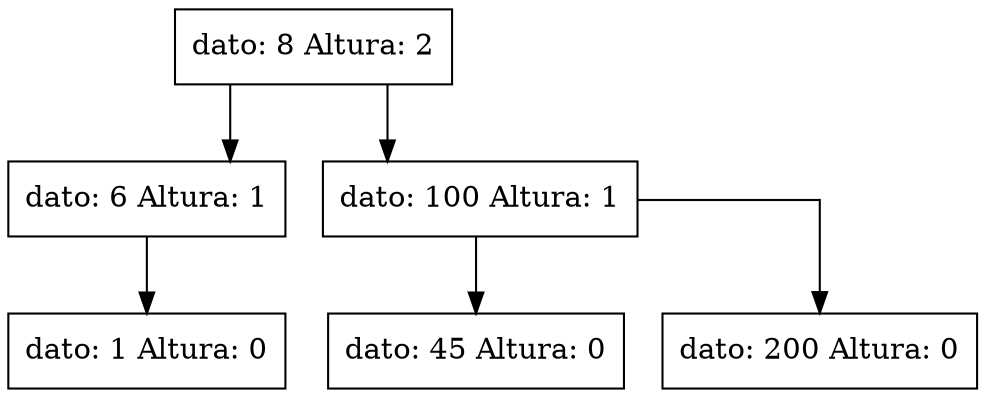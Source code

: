 digraph G { node[shape = box;] concentrate=true; graph[splines = ortho]; nodo8[shape = record label = "{dato: 8  Altura: 2}"]nodo8
nodo6[shape = record label = "{dato: 6  Altura: 1}"]nodo6
nodo1[shape = record label = "{dato: 1  Altura: 0}"]nodo1
nodo100[shape = record label = "{dato: 100  Altura: 1}"]nodo100
nodo45[shape = record label = "{dato: 45  Altura: 0}"]nodo45
nodo200[shape = record label = "{dato: 200  Altura: 0}"]nodo200
nodo8->nodo100
nodo8->nodo6
nodo6->nodo1
nodo100->nodo200
nodo100->nodo45
}